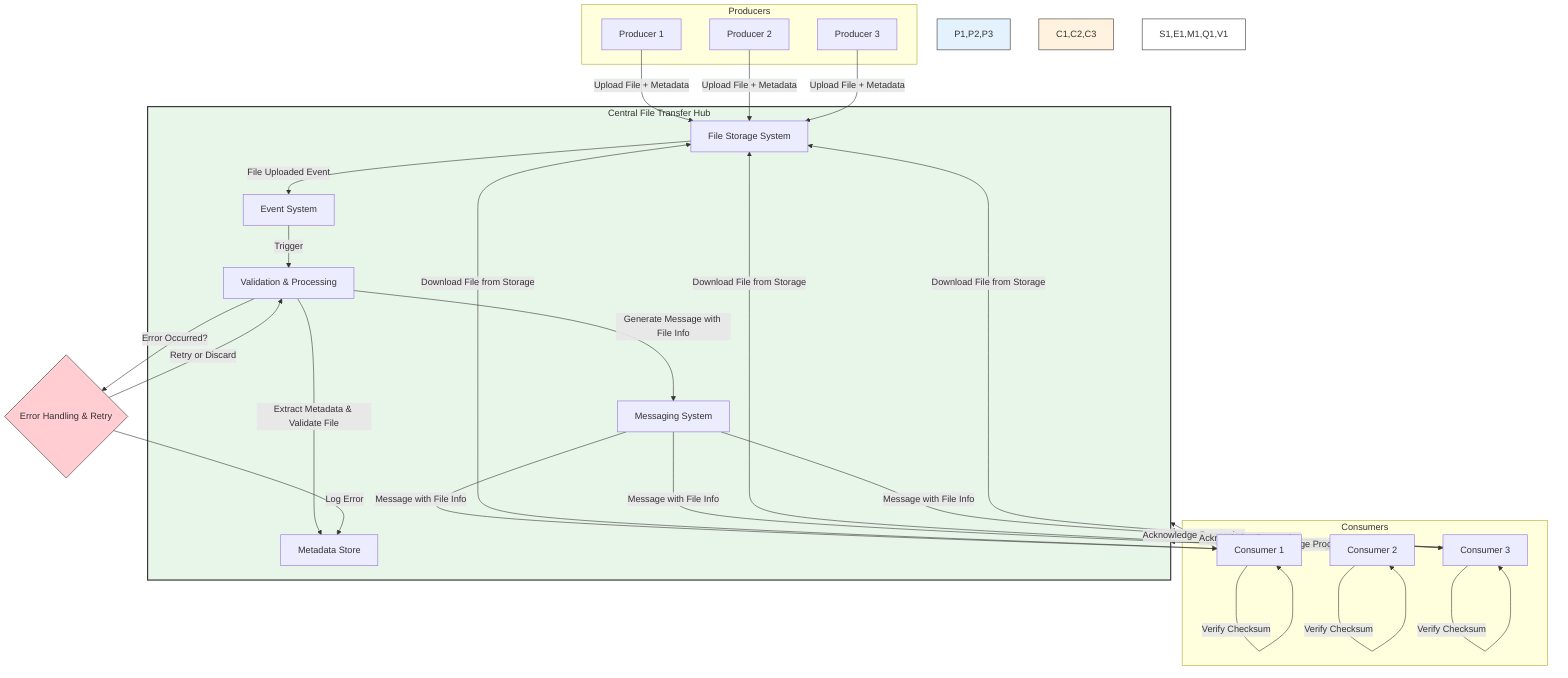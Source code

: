flowchart TD
%% Producers
    subgraph Producers
        P1["Producer 1"]
        P2["Producer 2"]
        P3["Producer 3"]
    end

%% Consumers
    subgraph Consumers
        C1["Consumer 1"]
        C2["Consumer 2"]
        C3["Consumer 3"]
    end

%% Central Hub
    subgraph CentralHub["Central File Transfer Hub"]
        S1["File Storage System"]
        E1["Event System"]
        M1["Metadata Store"]
        Q1["Messaging System"]
        V1["Validation & Processing"]
    end

%% Producers upload files
    P1 -- "Upload File + Metadata" --> S1
    P2 -- "Upload File + Metadata" --> S1
    P3 -- "Upload File + Metadata" --> S1

%% Event Generation
    S1 -- "File Uploaded Event" --> E1

%% Event Processing
    E1 -- "Trigger" --> V1
    V1 -- "Extract Metadata & Validate File" --> M1
    V1 -- "Generate Message with File Info" --> Q1

%% Consumers receive messages
    Q1 -- "Message with File Info" --> C1
    Q1 -- "Message with File Info" --> C2
    Q1 -- "Message with File Info" --> C3

%% Consumers download files
    C1 -- "Download File from Storage" --> S1
    C2 -- "Download File from Storage" --> S1
    C3 -- "Download File from Storage" --> S1

%% Data Integrity Checks
    C1 -- "Verify Checksum" --> C1
    C2 -- "Verify Checksum" --> C2
    C3 -- "Verify Checksum" --> C3

%% Acknowledgements
    C1 -- "Acknowledge Processing" --> CentralHub
    C2 -- "Acknowledge Processing" --> CentralHub
    C3 -- "Acknowledge Processing" --> CentralHub

%% Error Handling and Retry Mechanism
    V1 -- "Error Occurred?" --> ER{"Error Handling & Retry"}
    ER -- "Log Error" --> M1
    ER -- "Retry or Discard" --> V1

%% Styles for Clarity
    style P1,P2,P3 fill:#E3F2FD,stroke:#333,stroke-width:1px
    style C1,C2,C3 fill:#FFF3E0,stroke:#333,stroke-width:1px
    style CentralHub fill:#E8F5E9,stroke:#333,stroke-width:2px
    style S1,E1,M1,Q1,V1 fill:#FFFFFF,stroke:#333,stroke-width:1px
    style ER fill:#FFCDD2,stroke:#333,stroke-width:1px